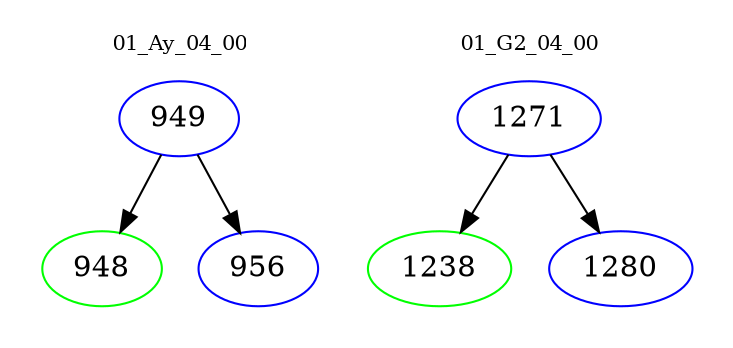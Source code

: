 digraph{
subgraph cluster_0 {
color = white
label = "01_Ay_04_00";
fontsize=10;
T0_949 [label="949", color="blue"]
T0_949 -> T0_948 [color="black"]
T0_948 [label="948", color="green"]
T0_949 -> T0_956 [color="black"]
T0_956 [label="956", color="blue"]
}
subgraph cluster_1 {
color = white
label = "01_G2_04_00";
fontsize=10;
T1_1271 [label="1271", color="blue"]
T1_1271 -> T1_1238 [color="black"]
T1_1238 [label="1238", color="green"]
T1_1271 -> T1_1280 [color="black"]
T1_1280 [label="1280", color="blue"]
}
}
